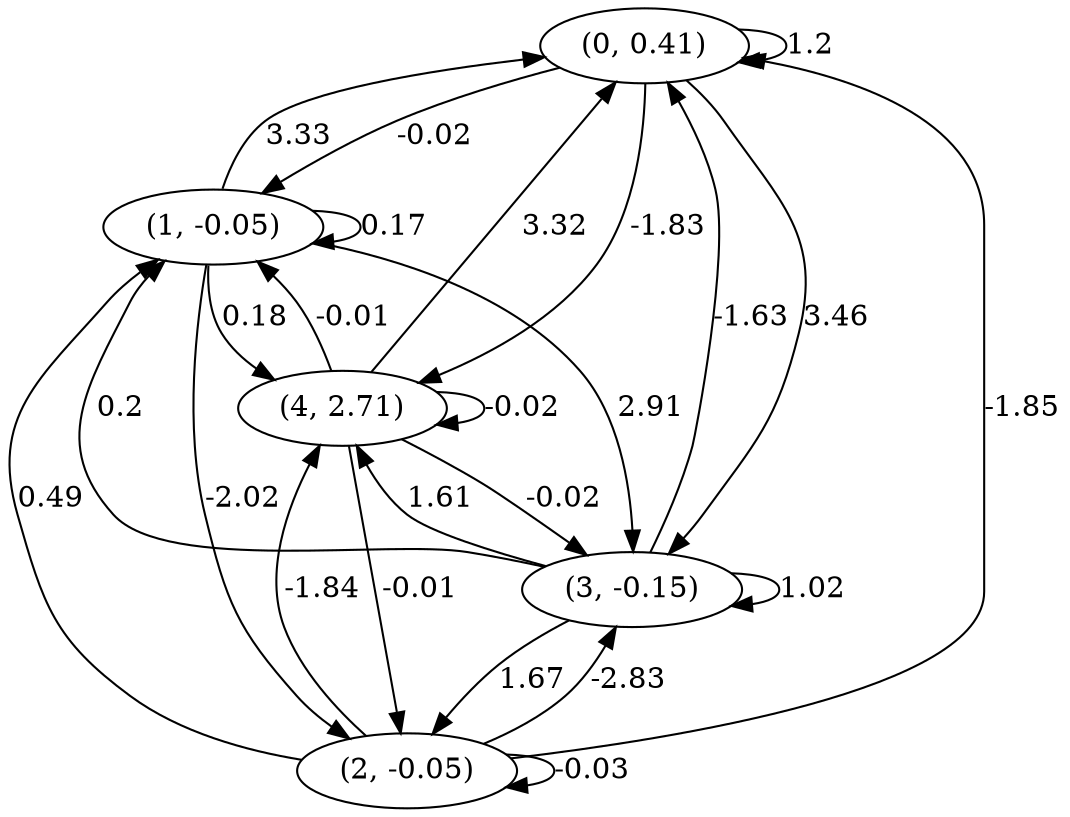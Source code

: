 digraph {
    0 [ label = "(0, 0.41)" ]
    1 [ label = "(1, -0.05)" ]
    2 [ label = "(2, -0.05)" ]
    3 [ label = "(3, -0.15)" ]
    4 [ label = "(4, 2.71)" ]
    0 -> 0 [ label = "1.2" ]
    1 -> 1 [ label = "0.17" ]
    2 -> 2 [ label = "-0.03" ]
    3 -> 3 [ label = "1.02" ]
    4 -> 4 [ label = "-0.02" ]
    1 -> 0 [ label = "3.33" ]
    2 -> 0 [ label = "-1.85" ]
    3 -> 0 [ label = "-1.63" ]
    4 -> 0 [ label = "3.32" ]
    0 -> 1 [ label = "-0.02" ]
    2 -> 1 [ label = "0.49" ]
    3 -> 1 [ label = "0.2" ]
    4 -> 1 [ label = "-0.01" ]
    1 -> 2 [ label = "-2.02" ]
    3 -> 2 [ label = "1.67" ]
    4 -> 2 [ label = "-0.01" ]
    0 -> 3 [ label = "3.46" ]
    1 -> 3 [ label = "2.91" ]
    2 -> 3 [ label = "-2.83" ]
    4 -> 3 [ label = "-0.02" ]
    0 -> 4 [ label = "-1.83" ]
    1 -> 4 [ label = "0.18" ]
    2 -> 4 [ label = "-1.84" ]
    3 -> 4 [ label = "1.61" ]
}

